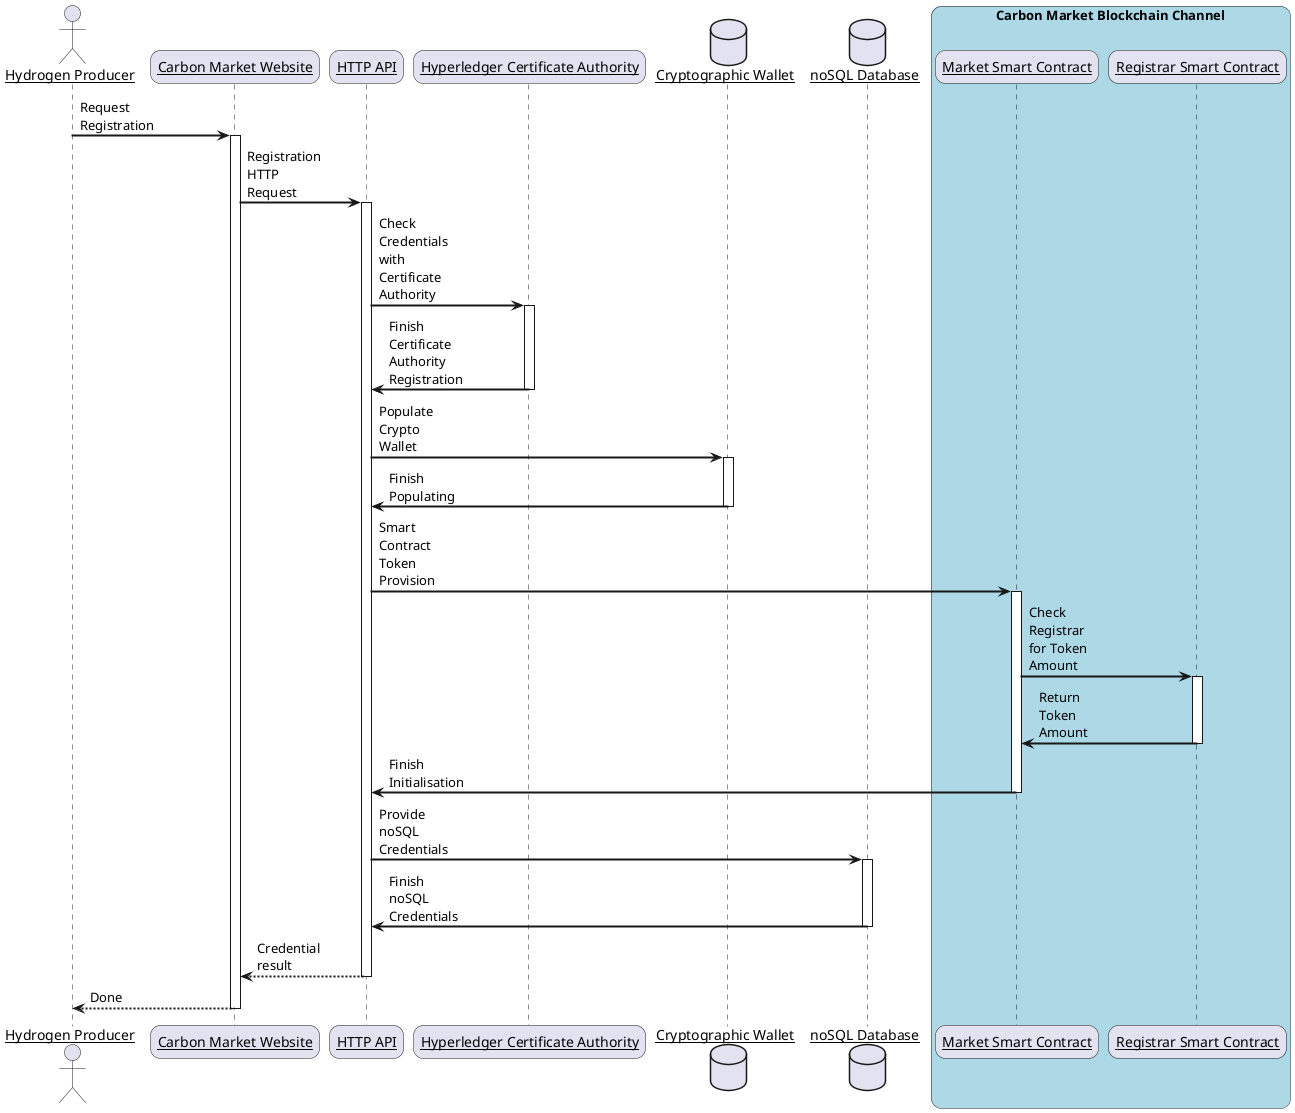 @startuml AccountCreation
skinparam sequenceArrowThickness 2
skinparam roundcorner 20
skinparam maxmessagesize 60
skinparam sequenceParticipant underline

actor "Hydrogen Producer" as User
participant "Carbon Market Website" as A
participant "HTTP API" as B
participant "Hyperledger Certificate Authority" as C
database "Cryptographic Wallet" as D
database "noSQL Database" as E
box "Carbon Market Blockchain Channel" #LightBlue
participant "Market Smart Contract" as F
participant "Registrar Smart Contract" as G

User -> A: Request Registration
activate A

A -> B: Registration HTTP Request
activate B

B -> C: Check Credentials with Certificate Authority
activate C
C -> B: Finish Certificate Authority Registration
deactivate C
B -> D: Populate Crypto Wallet
activate D
D -> B: Finish Populating
deactivate D
B -> F: Smart Contract Token Provision
activate F
F -> G: Check Registrar for Token Amount
activate G
G -> F: Return Token Amount
deactivate G
F -> B: Finish Initialisation
deactivate F
B -> E: Provide noSQL Credentials
activate E
E -> B: Finish noSQL Credentials
deactivate E

B --> A: Credential result
deactivate B

A --> User: Done
deactivate A

@enduml
